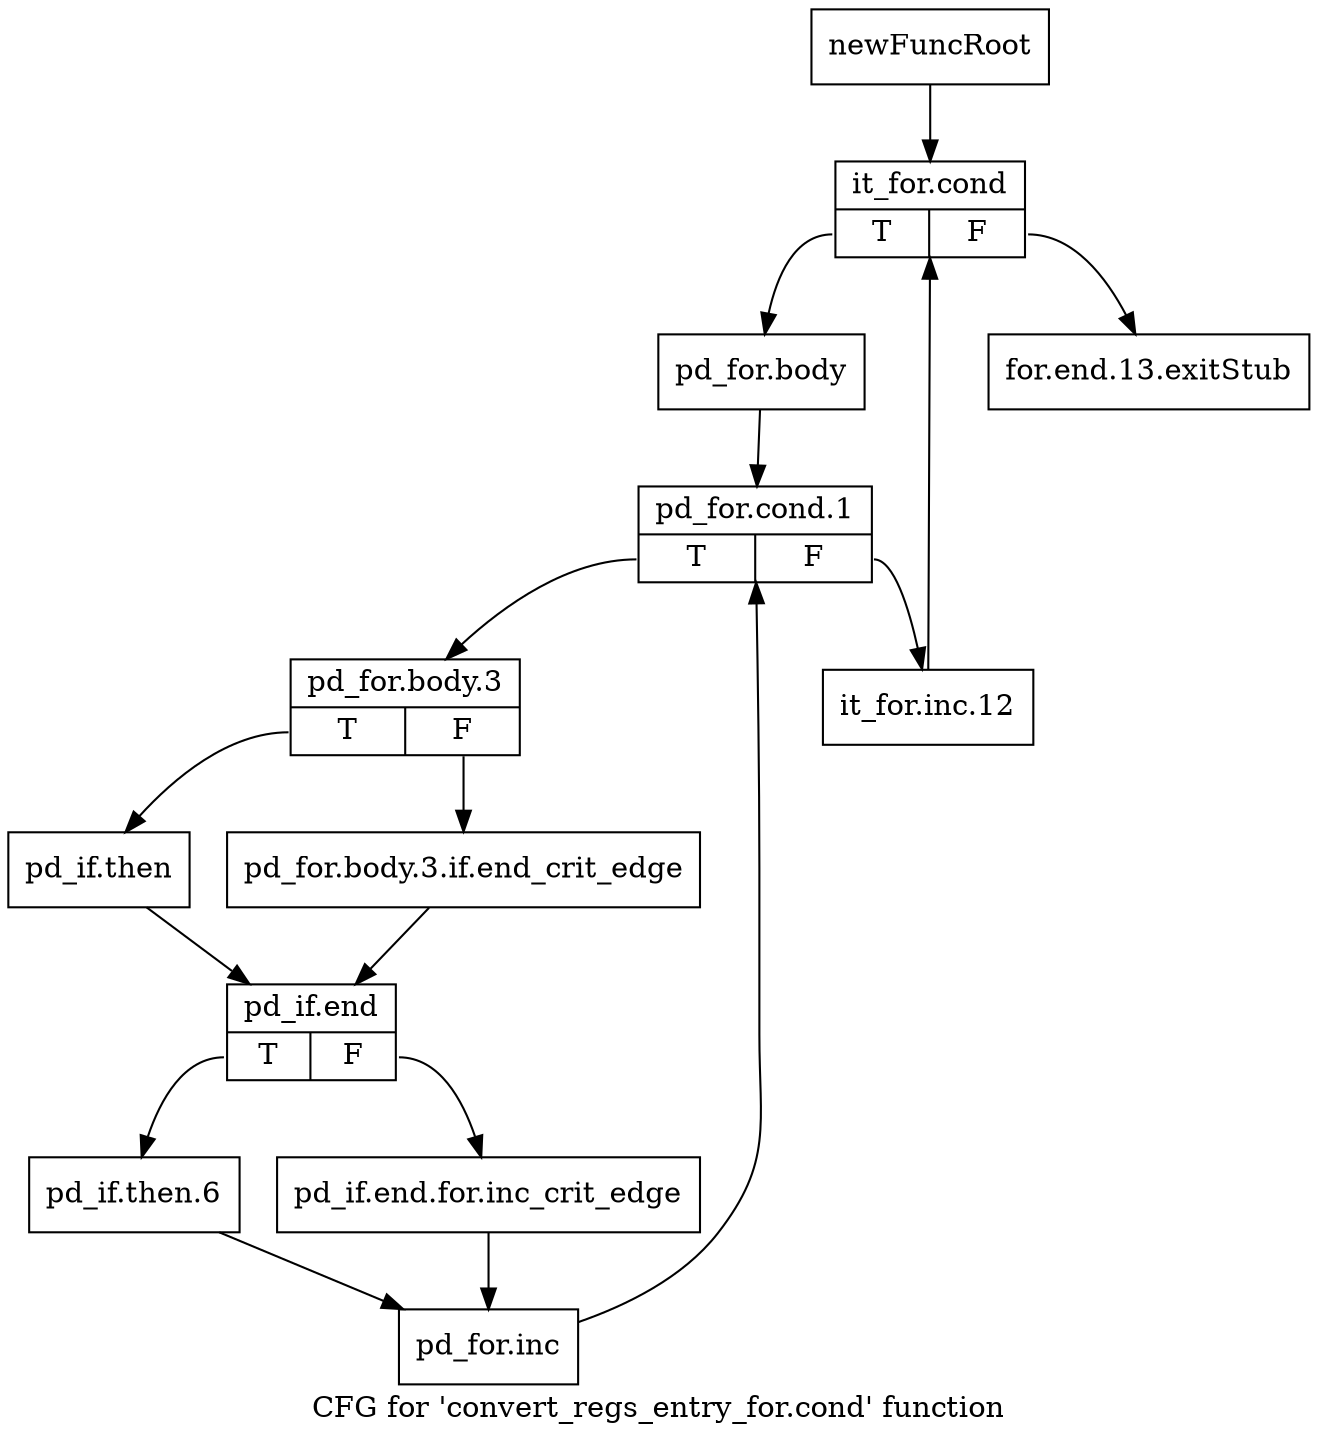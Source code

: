 digraph "CFG for 'convert_regs_entry_for.cond' function" {
	label="CFG for 'convert_regs_entry_for.cond' function";

	Node0xb8ec690 [shape=record,label="{newFuncRoot}"];
	Node0xb8ec690 -> Node0xb8ec730;
	Node0xb8ec6e0 [shape=record,label="{for.end.13.exitStub}"];
	Node0xb8ec730 [shape=record,label="{it_for.cond|{<s0>T|<s1>F}}"];
	Node0xb8ec730:s0 -> Node0xb8ec780;
	Node0xb8ec730:s1 -> Node0xb8ec6e0;
	Node0xb8ec780 [shape=record,label="{pd_for.body}"];
	Node0xb8ec780 -> Node0xb8ec7d0;
	Node0xb8ec7d0 [shape=record,label="{pd_for.cond.1|{<s0>T|<s1>F}}"];
	Node0xb8ec7d0:s0 -> Node0xb8ec870;
	Node0xb8ec7d0:s1 -> Node0xb8ec820;
	Node0xb8ec820 [shape=record,label="{it_for.inc.12}"];
	Node0xb8ec820 -> Node0xb8ec730;
	Node0xb8ec870 [shape=record,label="{pd_for.body.3|{<s0>T|<s1>F}}"];
	Node0xb8ec870:s0 -> Node0xb8ec910;
	Node0xb8ec870:s1 -> Node0xb8ec8c0;
	Node0xb8ec8c0 [shape=record,label="{pd_for.body.3.if.end_crit_edge}"];
	Node0xb8ec8c0 -> Node0xb8ec960;
	Node0xb8ec910 [shape=record,label="{pd_if.then}"];
	Node0xb8ec910 -> Node0xb8ec960;
	Node0xb8ec960 [shape=record,label="{pd_if.end|{<s0>T|<s1>F}}"];
	Node0xb8ec960:s0 -> Node0xb8eca00;
	Node0xb8ec960:s1 -> Node0xb8ec9b0;
	Node0xb8ec9b0 [shape=record,label="{pd_if.end.for.inc_crit_edge}"];
	Node0xb8ec9b0 -> Node0xb8eca50;
	Node0xb8eca00 [shape=record,label="{pd_if.then.6}"];
	Node0xb8eca00 -> Node0xb8eca50;
	Node0xb8eca50 [shape=record,label="{pd_for.inc}"];
	Node0xb8eca50 -> Node0xb8ec7d0;
}
